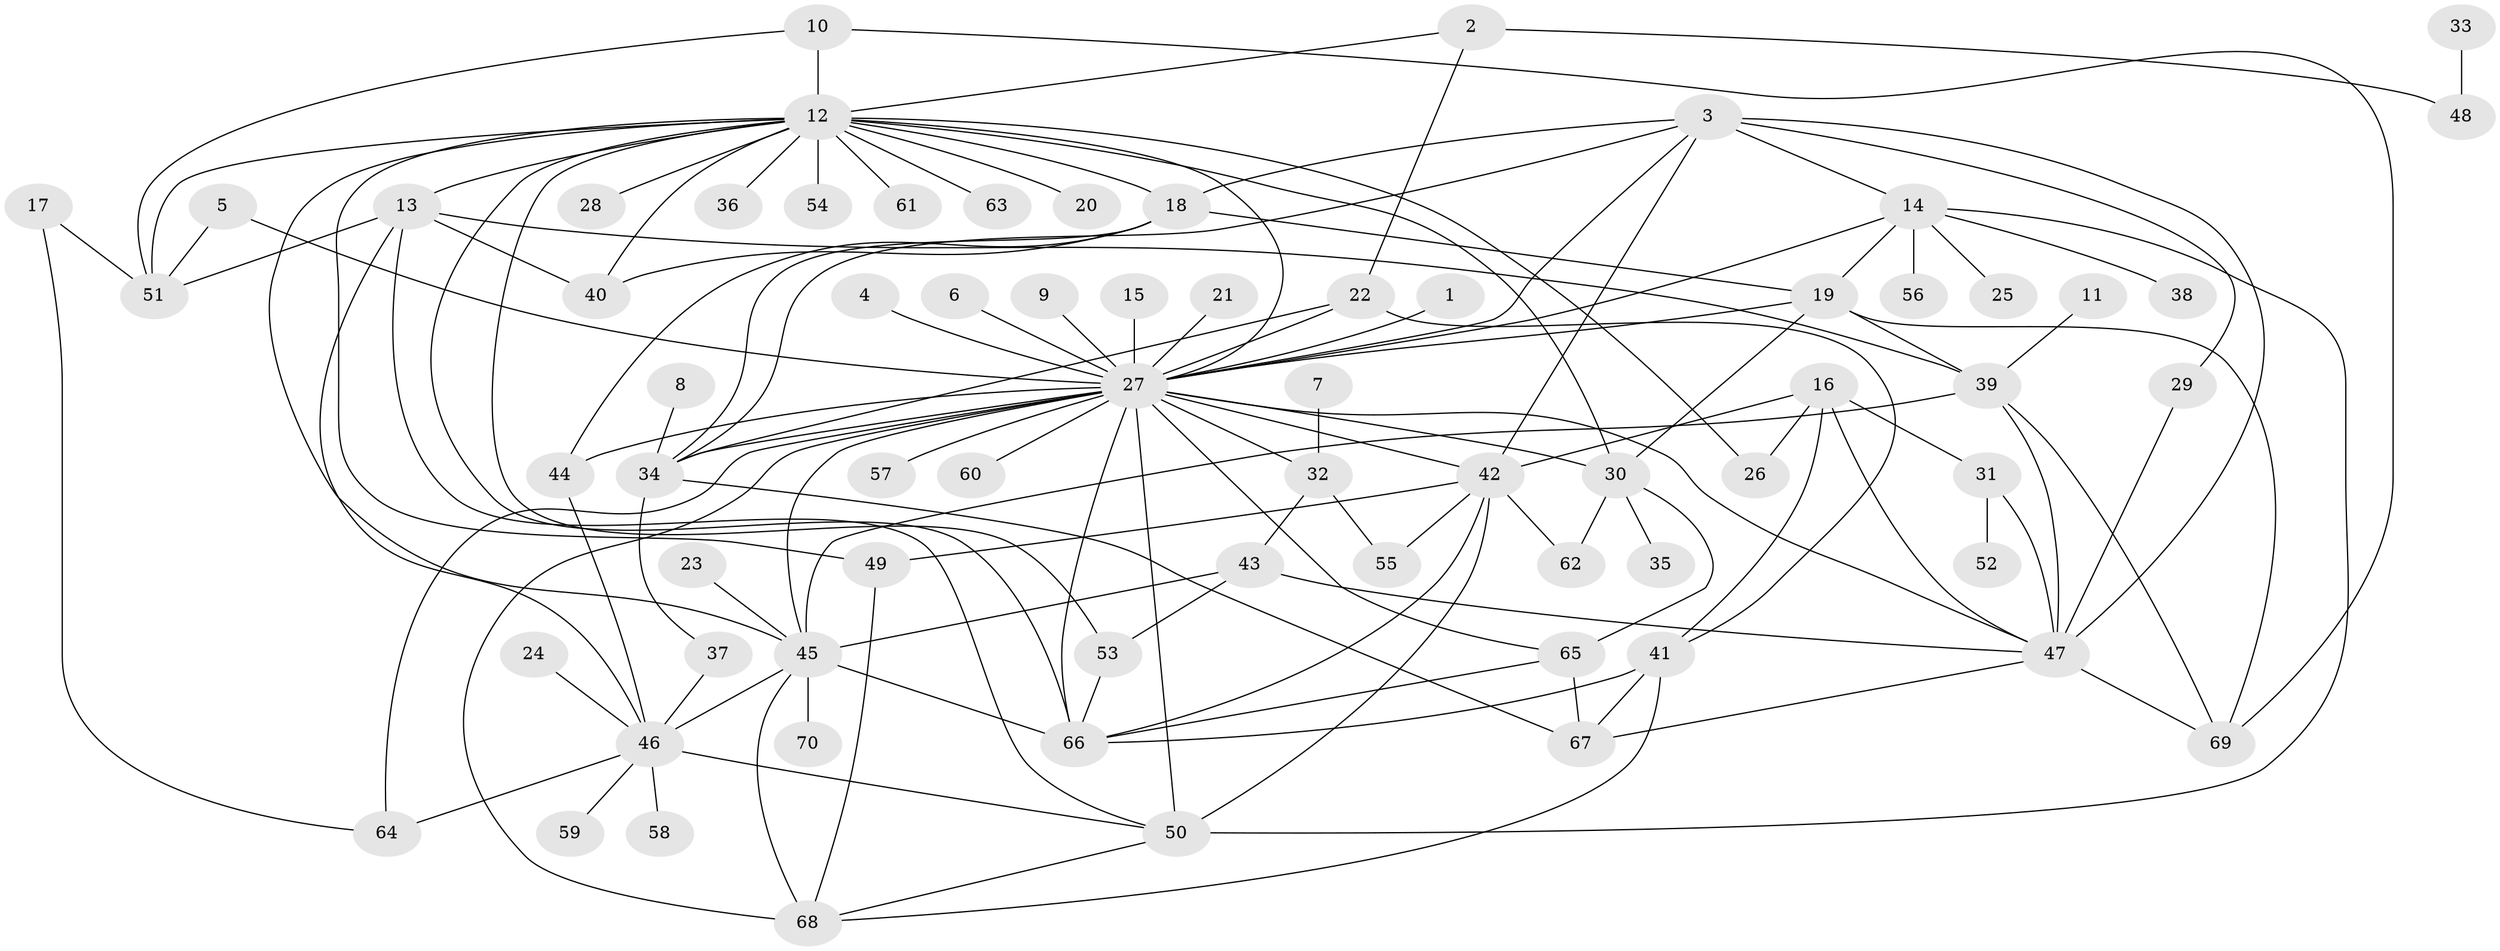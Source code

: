 // original degree distribution, {38: 0.007142857142857143, 10: 0.007142857142857143, 20: 0.007142857142857143, 2: 0.22857142857142856, 12: 0.007142857142857143, 5: 0.08571428571428572, 3: 0.14285714285714285, 7: 0.03571428571428571, 1: 0.4, 11: 0.007142857142857143, 6: 0.014285714285714285, 4: 0.02857142857142857, 8: 0.02857142857142857}
// Generated by graph-tools (version 1.1) at 2025/01/03/09/25 03:01:53]
// undirected, 70 vertices, 128 edges
graph export_dot {
graph [start="1"]
  node [color=gray90,style=filled];
  1;
  2;
  3;
  4;
  5;
  6;
  7;
  8;
  9;
  10;
  11;
  12;
  13;
  14;
  15;
  16;
  17;
  18;
  19;
  20;
  21;
  22;
  23;
  24;
  25;
  26;
  27;
  28;
  29;
  30;
  31;
  32;
  33;
  34;
  35;
  36;
  37;
  38;
  39;
  40;
  41;
  42;
  43;
  44;
  45;
  46;
  47;
  48;
  49;
  50;
  51;
  52;
  53;
  54;
  55;
  56;
  57;
  58;
  59;
  60;
  61;
  62;
  63;
  64;
  65;
  66;
  67;
  68;
  69;
  70;
  1 -- 27 [weight=1.0];
  2 -- 12 [weight=1.0];
  2 -- 22 [weight=1.0];
  2 -- 48 [weight=1.0];
  3 -- 14 [weight=1.0];
  3 -- 18 [weight=1.0];
  3 -- 27 [weight=1.0];
  3 -- 29 [weight=1.0];
  3 -- 34 [weight=1.0];
  3 -- 42 [weight=1.0];
  3 -- 47 [weight=1.0];
  4 -- 27 [weight=1.0];
  5 -- 27 [weight=1.0];
  5 -- 51 [weight=1.0];
  6 -- 27 [weight=1.0];
  7 -- 32 [weight=1.0];
  8 -- 34 [weight=1.0];
  9 -- 27 [weight=1.0];
  10 -- 12 [weight=1.0];
  10 -- 51 [weight=1.0];
  10 -- 69 [weight=1.0];
  11 -- 39 [weight=1.0];
  12 -- 13 [weight=1.0];
  12 -- 18 [weight=1.0];
  12 -- 20 [weight=1.0];
  12 -- 26 [weight=1.0];
  12 -- 27 [weight=2.0];
  12 -- 28 [weight=1.0];
  12 -- 30 [weight=1.0];
  12 -- 36 [weight=1.0];
  12 -- 40 [weight=1.0];
  12 -- 45 [weight=1.0];
  12 -- 49 [weight=1.0];
  12 -- 51 [weight=1.0];
  12 -- 53 [weight=1.0];
  12 -- 54 [weight=1.0];
  12 -- 61 [weight=1.0];
  12 -- 63 [weight=1.0];
  12 -- 66 [weight=1.0];
  13 -- 39 [weight=1.0];
  13 -- 40 [weight=1.0];
  13 -- 46 [weight=1.0];
  13 -- 50 [weight=1.0];
  13 -- 51 [weight=1.0];
  14 -- 19 [weight=1.0];
  14 -- 25 [weight=1.0];
  14 -- 27 [weight=1.0];
  14 -- 38 [weight=1.0];
  14 -- 50 [weight=1.0];
  14 -- 56 [weight=1.0];
  15 -- 27 [weight=1.0];
  16 -- 26 [weight=1.0];
  16 -- 31 [weight=1.0];
  16 -- 41 [weight=1.0];
  16 -- 42 [weight=1.0];
  16 -- 47 [weight=1.0];
  17 -- 51 [weight=1.0];
  17 -- 64 [weight=1.0];
  18 -- 19 [weight=1.0];
  18 -- 34 [weight=1.0];
  18 -- 40 [weight=1.0];
  18 -- 44 [weight=1.0];
  19 -- 27 [weight=2.0];
  19 -- 30 [weight=1.0];
  19 -- 39 [weight=2.0];
  19 -- 69 [weight=1.0];
  21 -- 27 [weight=1.0];
  22 -- 27 [weight=1.0];
  22 -- 34 [weight=1.0];
  22 -- 41 [weight=1.0];
  23 -- 45 [weight=1.0];
  24 -- 46 [weight=1.0];
  27 -- 30 [weight=1.0];
  27 -- 32 [weight=2.0];
  27 -- 34 [weight=1.0];
  27 -- 42 [weight=1.0];
  27 -- 44 [weight=1.0];
  27 -- 45 [weight=1.0];
  27 -- 47 [weight=1.0];
  27 -- 50 [weight=2.0];
  27 -- 57 [weight=1.0];
  27 -- 60 [weight=1.0];
  27 -- 64 [weight=1.0];
  27 -- 65 [weight=1.0];
  27 -- 66 [weight=2.0];
  27 -- 68 [weight=2.0];
  29 -- 47 [weight=1.0];
  30 -- 35 [weight=1.0];
  30 -- 62 [weight=1.0];
  30 -- 65 [weight=1.0];
  31 -- 47 [weight=1.0];
  31 -- 52 [weight=1.0];
  32 -- 43 [weight=2.0];
  32 -- 55 [weight=1.0];
  33 -- 48 [weight=1.0];
  34 -- 37 [weight=1.0];
  34 -- 67 [weight=1.0];
  37 -- 46 [weight=1.0];
  39 -- 45 [weight=1.0];
  39 -- 47 [weight=1.0];
  39 -- 69 [weight=1.0];
  41 -- 66 [weight=1.0];
  41 -- 67 [weight=1.0];
  41 -- 68 [weight=1.0];
  42 -- 49 [weight=1.0];
  42 -- 50 [weight=1.0];
  42 -- 55 [weight=1.0];
  42 -- 62 [weight=1.0];
  42 -- 66 [weight=1.0];
  43 -- 45 [weight=1.0];
  43 -- 47 [weight=1.0];
  43 -- 53 [weight=1.0];
  44 -- 46 [weight=1.0];
  45 -- 46 [weight=1.0];
  45 -- 66 [weight=1.0];
  45 -- 68 [weight=1.0];
  45 -- 70 [weight=1.0];
  46 -- 50 [weight=1.0];
  46 -- 58 [weight=1.0];
  46 -- 59 [weight=1.0];
  46 -- 64 [weight=1.0];
  47 -- 67 [weight=1.0];
  47 -- 69 [weight=1.0];
  49 -- 68 [weight=1.0];
  50 -- 68 [weight=1.0];
  53 -- 66 [weight=1.0];
  65 -- 66 [weight=1.0];
  65 -- 67 [weight=1.0];
}
